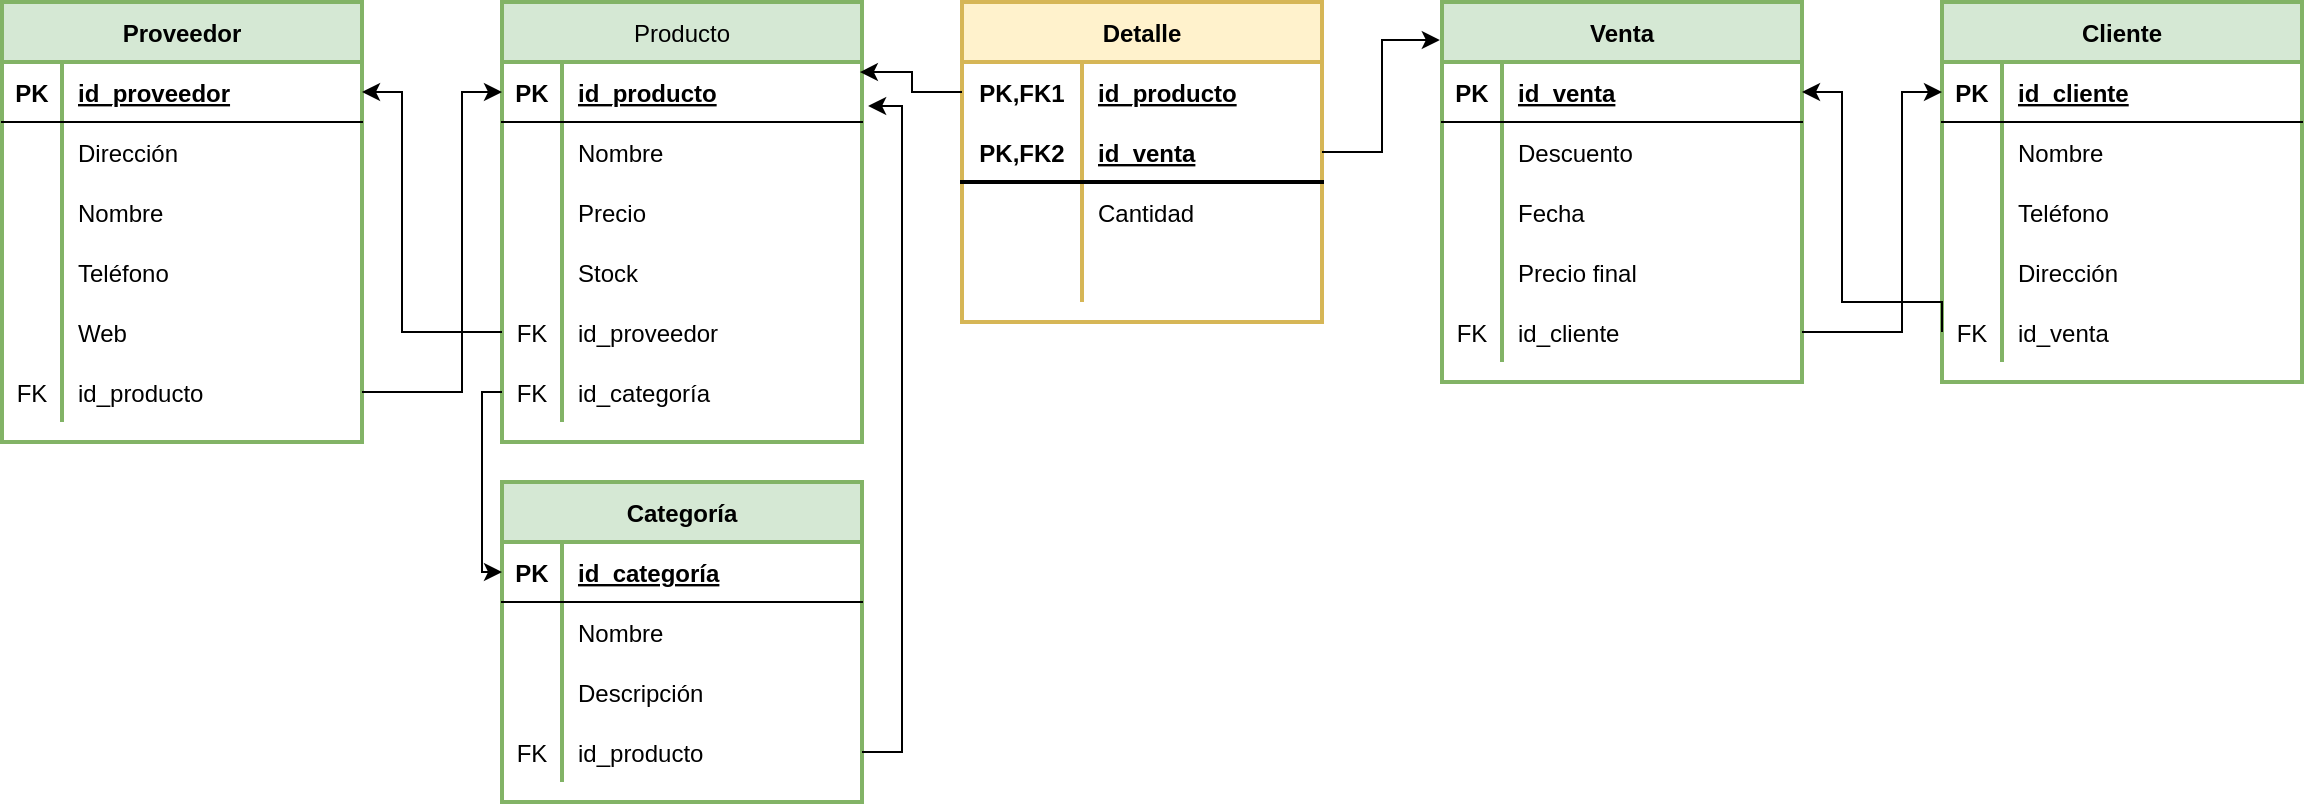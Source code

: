 <mxfile version="20.5.1" type="github">
  <diagram id="x2DBPq9CeBlPGBnWjyRL" name="Página-1">
    <mxGraphModel dx="1422" dy="771" grid="1" gridSize="10" guides="1" tooltips="1" connect="1" arrows="1" fold="1" page="1" pageScale="1" pageWidth="827" pageHeight="1169" math="0" shadow="0">
      <root>
        <mxCell id="0" />
        <mxCell id="1" parent="0" />
        <mxCell id="7PEXmeeUuqNfNx9gaU-J-1" value="Proveedor" style="shape=table;startSize=30;container=1;collapsible=1;childLayout=tableLayout;fixedRows=1;rowLines=0;fontStyle=1;align=center;resizeLast=1;fillColor=#d5e8d4;strokeColor=#82b366;strokeWidth=2;" parent="1" vertex="1">
          <mxGeometry x="30" y="250" width="180" height="220" as="geometry" />
        </mxCell>
        <mxCell id="7PEXmeeUuqNfNx9gaU-J-2" value="" style="shape=tableRow;horizontal=0;startSize=0;swimlaneHead=0;swimlaneBody=0;fillColor=none;collapsible=0;dropTarget=0;points=[[0,0.5],[1,0.5]];portConstraint=eastwest;top=0;left=0;right=0;bottom=1;" parent="7PEXmeeUuqNfNx9gaU-J-1" vertex="1">
          <mxGeometry y="30" width="180" height="30" as="geometry" />
        </mxCell>
        <mxCell id="7PEXmeeUuqNfNx9gaU-J-3" value="PK" style="shape=partialRectangle;connectable=0;fillColor=none;top=0;left=0;bottom=0;right=0;fontStyle=1;overflow=hidden;" parent="7PEXmeeUuqNfNx9gaU-J-2" vertex="1">
          <mxGeometry width="30" height="30" as="geometry">
            <mxRectangle width="30" height="30" as="alternateBounds" />
          </mxGeometry>
        </mxCell>
        <mxCell id="7PEXmeeUuqNfNx9gaU-J-4" value="id_proveedor" style="shape=partialRectangle;connectable=0;fillColor=none;top=0;left=0;bottom=0;right=0;align=left;spacingLeft=6;fontStyle=5;overflow=hidden;" parent="7PEXmeeUuqNfNx9gaU-J-2" vertex="1">
          <mxGeometry x="30" width="150" height="30" as="geometry">
            <mxRectangle width="150" height="30" as="alternateBounds" />
          </mxGeometry>
        </mxCell>
        <mxCell id="7PEXmeeUuqNfNx9gaU-J-5" value="" style="shape=tableRow;horizontal=0;startSize=0;swimlaneHead=0;swimlaneBody=0;fillColor=none;collapsible=0;dropTarget=0;points=[[0,0.5],[1,0.5]];portConstraint=eastwest;top=0;left=0;right=0;bottom=0;" parent="7PEXmeeUuqNfNx9gaU-J-1" vertex="1">
          <mxGeometry y="60" width="180" height="30" as="geometry" />
        </mxCell>
        <mxCell id="7PEXmeeUuqNfNx9gaU-J-6" value="" style="shape=partialRectangle;connectable=0;fillColor=none;top=0;left=0;bottom=0;right=0;editable=1;overflow=hidden;" parent="7PEXmeeUuqNfNx9gaU-J-5" vertex="1">
          <mxGeometry width="30" height="30" as="geometry">
            <mxRectangle width="30" height="30" as="alternateBounds" />
          </mxGeometry>
        </mxCell>
        <mxCell id="7PEXmeeUuqNfNx9gaU-J-7" value="Dirección" style="shape=partialRectangle;connectable=0;fillColor=none;top=0;left=0;bottom=0;right=0;align=left;spacingLeft=6;overflow=hidden;" parent="7PEXmeeUuqNfNx9gaU-J-5" vertex="1">
          <mxGeometry x="30" width="150" height="30" as="geometry">
            <mxRectangle width="150" height="30" as="alternateBounds" />
          </mxGeometry>
        </mxCell>
        <mxCell id="7PEXmeeUuqNfNx9gaU-J-8" value="" style="shape=tableRow;horizontal=0;startSize=0;swimlaneHead=0;swimlaneBody=0;fillColor=none;collapsible=0;dropTarget=0;points=[[0,0.5],[1,0.5]];portConstraint=eastwest;top=0;left=0;right=0;bottom=0;" parent="7PEXmeeUuqNfNx9gaU-J-1" vertex="1">
          <mxGeometry y="90" width="180" height="30" as="geometry" />
        </mxCell>
        <mxCell id="7PEXmeeUuqNfNx9gaU-J-9" value="" style="shape=partialRectangle;connectable=0;fillColor=none;top=0;left=0;bottom=0;right=0;editable=1;overflow=hidden;" parent="7PEXmeeUuqNfNx9gaU-J-8" vertex="1">
          <mxGeometry width="30" height="30" as="geometry">
            <mxRectangle width="30" height="30" as="alternateBounds" />
          </mxGeometry>
        </mxCell>
        <mxCell id="7PEXmeeUuqNfNx9gaU-J-10" value="Nombre" style="shape=partialRectangle;connectable=0;fillColor=none;top=0;left=0;bottom=0;right=0;align=left;spacingLeft=6;overflow=hidden;" parent="7PEXmeeUuqNfNx9gaU-J-8" vertex="1">
          <mxGeometry x="30" width="150" height="30" as="geometry">
            <mxRectangle width="150" height="30" as="alternateBounds" />
          </mxGeometry>
        </mxCell>
        <mxCell id="7PEXmeeUuqNfNx9gaU-J-11" value="" style="shape=tableRow;horizontal=0;startSize=0;swimlaneHead=0;swimlaneBody=0;fillColor=none;collapsible=0;dropTarget=0;points=[[0,0.5],[1,0.5]];portConstraint=eastwest;top=0;left=0;right=0;bottom=0;" parent="7PEXmeeUuqNfNx9gaU-J-1" vertex="1">
          <mxGeometry y="120" width="180" height="30" as="geometry" />
        </mxCell>
        <mxCell id="7PEXmeeUuqNfNx9gaU-J-12" value="" style="shape=partialRectangle;connectable=0;fillColor=none;top=0;left=0;bottom=0;right=0;editable=1;overflow=hidden;" parent="7PEXmeeUuqNfNx9gaU-J-11" vertex="1">
          <mxGeometry width="30" height="30" as="geometry">
            <mxRectangle width="30" height="30" as="alternateBounds" />
          </mxGeometry>
        </mxCell>
        <mxCell id="7PEXmeeUuqNfNx9gaU-J-13" value="Teléfono" style="shape=partialRectangle;connectable=0;fillColor=none;top=0;left=0;bottom=0;right=0;align=left;spacingLeft=6;overflow=hidden;" parent="7PEXmeeUuqNfNx9gaU-J-11" vertex="1">
          <mxGeometry x="30" width="150" height="30" as="geometry">
            <mxRectangle width="150" height="30" as="alternateBounds" />
          </mxGeometry>
        </mxCell>
        <mxCell id="7PEXmeeUuqNfNx9gaU-J-40" value="" style="shape=tableRow;horizontal=0;startSize=0;swimlaneHead=0;swimlaneBody=0;fillColor=none;collapsible=0;dropTarget=0;points=[[0,0.5],[1,0.5]];portConstraint=eastwest;top=0;left=0;right=0;bottom=0;strokeWidth=2;" parent="7PEXmeeUuqNfNx9gaU-J-1" vertex="1">
          <mxGeometry y="150" width="180" height="30" as="geometry" />
        </mxCell>
        <mxCell id="7PEXmeeUuqNfNx9gaU-J-41" value="" style="shape=partialRectangle;connectable=0;fillColor=none;top=0;left=0;bottom=0;right=0;editable=1;overflow=hidden;strokeWidth=2;" parent="7PEXmeeUuqNfNx9gaU-J-40" vertex="1">
          <mxGeometry width="30" height="30" as="geometry">
            <mxRectangle width="30" height="30" as="alternateBounds" />
          </mxGeometry>
        </mxCell>
        <mxCell id="7PEXmeeUuqNfNx9gaU-J-42" value="Web" style="shape=partialRectangle;connectable=0;fillColor=none;top=0;left=0;bottom=0;right=0;align=left;spacingLeft=6;overflow=hidden;strokeWidth=2;" parent="7PEXmeeUuqNfNx9gaU-J-40" vertex="1">
          <mxGeometry x="30" width="150" height="30" as="geometry">
            <mxRectangle width="150" height="30" as="alternateBounds" />
          </mxGeometry>
        </mxCell>
        <mxCell id="7PEXmeeUuqNfNx9gaU-J-43" value="" style="shape=tableRow;horizontal=0;startSize=0;swimlaneHead=0;swimlaneBody=0;fillColor=none;collapsible=0;dropTarget=0;points=[[0,0.5],[1,0.5]];portConstraint=eastwest;top=0;left=0;right=0;bottom=0;strokeWidth=2;" parent="7PEXmeeUuqNfNx9gaU-J-1" vertex="1">
          <mxGeometry y="180" width="180" height="30" as="geometry" />
        </mxCell>
        <mxCell id="7PEXmeeUuqNfNx9gaU-J-44" value="FK" style="shape=partialRectangle;connectable=0;fillColor=none;top=0;left=0;bottom=0;right=0;fontStyle=0;overflow=hidden;strokeWidth=2;" parent="7PEXmeeUuqNfNx9gaU-J-43" vertex="1">
          <mxGeometry width="30" height="30" as="geometry">
            <mxRectangle width="30" height="30" as="alternateBounds" />
          </mxGeometry>
        </mxCell>
        <mxCell id="7PEXmeeUuqNfNx9gaU-J-45" value="id_producto" style="shape=partialRectangle;connectable=0;fillColor=none;top=0;left=0;bottom=0;right=0;align=left;spacingLeft=6;fontStyle=0;overflow=hidden;strokeWidth=2;" parent="7PEXmeeUuqNfNx9gaU-J-43" vertex="1">
          <mxGeometry x="30" width="150" height="30" as="geometry">
            <mxRectangle width="150" height="30" as="alternateBounds" />
          </mxGeometry>
        </mxCell>
        <mxCell id="7PEXmeeUuqNfNx9gaU-J-27" value="Producto" style="shape=table;startSize=30;container=1;collapsible=1;childLayout=tableLayout;fixedRows=1;rowLines=0;fontStyle=0;align=center;resizeLast=1;fillColor=#d5e8d4;strokeColor=#82b366;strokeWidth=2;" parent="1" vertex="1">
          <mxGeometry x="280" y="250" width="180" height="220" as="geometry" />
        </mxCell>
        <mxCell id="7PEXmeeUuqNfNx9gaU-J-28" value="" style="shape=tableRow;horizontal=0;startSize=0;swimlaneHead=0;swimlaneBody=0;fillColor=none;collapsible=0;dropTarget=0;points=[[0,0.5],[1,0.5]];portConstraint=eastwest;top=0;left=0;right=0;bottom=1;" parent="7PEXmeeUuqNfNx9gaU-J-27" vertex="1">
          <mxGeometry y="30" width="180" height="30" as="geometry" />
        </mxCell>
        <mxCell id="7PEXmeeUuqNfNx9gaU-J-29" value="PK" style="shape=partialRectangle;connectable=0;fillColor=none;top=0;left=0;bottom=0;right=0;fontStyle=1;overflow=hidden;" parent="7PEXmeeUuqNfNx9gaU-J-28" vertex="1">
          <mxGeometry width="30" height="30" as="geometry">
            <mxRectangle width="30" height="30" as="alternateBounds" />
          </mxGeometry>
        </mxCell>
        <mxCell id="7PEXmeeUuqNfNx9gaU-J-30" value="id_producto" style="shape=partialRectangle;connectable=0;fillColor=none;top=0;left=0;bottom=0;right=0;align=left;spacingLeft=6;fontStyle=5;overflow=hidden;" parent="7PEXmeeUuqNfNx9gaU-J-28" vertex="1">
          <mxGeometry x="30" width="150" height="30" as="geometry">
            <mxRectangle width="150" height="30" as="alternateBounds" />
          </mxGeometry>
        </mxCell>
        <mxCell id="7PEXmeeUuqNfNx9gaU-J-31" value="" style="shape=tableRow;horizontal=0;startSize=0;swimlaneHead=0;swimlaneBody=0;fillColor=none;collapsible=0;dropTarget=0;points=[[0,0.5],[1,0.5]];portConstraint=eastwest;top=0;left=0;right=0;bottom=0;" parent="7PEXmeeUuqNfNx9gaU-J-27" vertex="1">
          <mxGeometry y="60" width="180" height="30" as="geometry" />
        </mxCell>
        <mxCell id="7PEXmeeUuqNfNx9gaU-J-32" value="" style="shape=partialRectangle;connectable=0;fillColor=none;top=0;left=0;bottom=0;right=0;editable=1;overflow=hidden;" parent="7PEXmeeUuqNfNx9gaU-J-31" vertex="1">
          <mxGeometry width="30" height="30" as="geometry">
            <mxRectangle width="30" height="30" as="alternateBounds" />
          </mxGeometry>
        </mxCell>
        <mxCell id="7PEXmeeUuqNfNx9gaU-J-33" value="Nombre                                    " style="shape=partialRectangle;connectable=0;fillColor=none;top=0;left=0;bottom=0;right=0;align=left;spacingLeft=6;overflow=hidden;" parent="7PEXmeeUuqNfNx9gaU-J-31" vertex="1">
          <mxGeometry x="30" width="150" height="30" as="geometry">
            <mxRectangle width="150" height="30" as="alternateBounds" />
          </mxGeometry>
        </mxCell>
        <mxCell id="7PEXmeeUuqNfNx9gaU-J-34" value="" style="shape=tableRow;horizontal=0;startSize=0;swimlaneHead=0;swimlaneBody=0;fillColor=none;collapsible=0;dropTarget=0;points=[[0,0.5],[1,0.5]];portConstraint=eastwest;top=0;left=0;right=0;bottom=0;" parent="7PEXmeeUuqNfNx9gaU-J-27" vertex="1">
          <mxGeometry y="90" width="180" height="30" as="geometry" />
        </mxCell>
        <mxCell id="7PEXmeeUuqNfNx9gaU-J-35" value="" style="shape=partialRectangle;connectable=0;fillColor=none;top=0;left=0;bottom=0;right=0;editable=1;overflow=hidden;" parent="7PEXmeeUuqNfNx9gaU-J-34" vertex="1">
          <mxGeometry width="30" height="30" as="geometry">
            <mxRectangle width="30" height="30" as="alternateBounds" />
          </mxGeometry>
        </mxCell>
        <mxCell id="7PEXmeeUuqNfNx9gaU-J-36" value="Precio" style="shape=partialRectangle;connectable=0;fillColor=none;top=0;left=0;bottom=0;right=0;align=left;spacingLeft=6;overflow=hidden;" parent="7PEXmeeUuqNfNx9gaU-J-34" vertex="1">
          <mxGeometry x="30" width="150" height="30" as="geometry">
            <mxRectangle width="150" height="30" as="alternateBounds" />
          </mxGeometry>
        </mxCell>
        <mxCell id="7PEXmeeUuqNfNx9gaU-J-37" value="" style="shape=tableRow;horizontal=0;startSize=0;swimlaneHead=0;swimlaneBody=0;fillColor=none;collapsible=0;dropTarget=0;points=[[0,0.5],[1,0.5]];portConstraint=eastwest;top=0;left=0;right=0;bottom=0;" parent="7PEXmeeUuqNfNx9gaU-J-27" vertex="1">
          <mxGeometry y="120" width="180" height="30" as="geometry" />
        </mxCell>
        <mxCell id="7PEXmeeUuqNfNx9gaU-J-38" value="" style="shape=partialRectangle;connectable=0;fillColor=none;top=0;left=0;bottom=0;right=0;editable=1;overflow=hidden;" parent="7PEXmeeUuqNfNx9gaU-J-37" vertex="1">
          <mxGeometry width="30" height="30" as="geometry">
            <mxRectangle width="30" height="30" as="alternateBounds" />
          </mxGeometry>
        </mxCell>
        <mxCell id="7PEXmeeUuqNfNx9gaU-J-39" value="Stock" style="shape=partialRectangle;connectable=0;fillColor=none;top=0;left=0;bottom=0;right=0;align=left;spacingLeft=6;overflow=hidden;" parent="7PEXmeeUuqNfNx9gaU-J-37" vertex="1">
          <mxGeometry x="30" width="150" height="30" as="geometry">
            <mxRectangle width="150" height="30" as="alternateBounds" />
          </mxGeometry>
        </mxCell>
        <mxCell id="7PEXmeeUuqNfNx9gaU-J-46" value="" style="shape=tableRow;horizontal=0;startSize=0;swimlaneHead=0;swimlaneBody=0;fillColor=none;collapsible=0;dropTarget=0;points=[[0,0.5],[1,0.5]];portConstraint=eastwest;top=0;left=0;right=0;bottom=0;strokeWidth=2;" parent="7PEXmeeUuqNfNx9gaU-J-27" vertex="1">
          <mxGeometry y="150" width="180" height="30" as="geometry" />
        </mxCell>
        <mxCell id="7PEXmeeUuqNfNx9gaU-J-47" value="FK" style="shape=partialRectangle;connectable=0;fillColor=none;top=0;left=0;bottom=0;right=0;fontStyle=0;overflow=hidden;strokeWidth=2;" parent="7PEXmeeUuqNfNx9gaU-J-46" vertex="1">
          <mxGeometry width="30" height="30" as="geometry">
            <mxRectangle width="30" height="30" as="alternateBounds" />
          </mxGeometry>
        </mxCell>
        <mxCell id="7PEXmeeUuqNfNx9gaU-J-48" value="id_proveedor" style="shape=partialRectangle;connectable=0;fillColor=none;top=0;left=0;bottom=0;right=0;align=left;spacingLeft=6;fontStyle=0;overflow=hidden;strokeWidth=2;" parent="7PEXmeeUuqNfNx9gaU-J-46" vertex="1">
          <mxGeometry x="30" width="150" height="30" as="geometry">
            <mxRectangle width="150" height="30" as="alternateBounds" />
          </mxGeometry>
        </mxCell>
        <mxCell id="ATwkXYZ1KFTiXLIUug2B-28" value="" style="shape=tableRow;horizontal=0;startSize=0;swimlaneHead=0;swimlaneBody=0;fillColor=none;collapsible=0;dropTarget=0;points=[[0,0.5],[1,0.5]];portConstraint=eastwest;top=0;left=0;right=0;bottom=0;" vertex="1" parent="7PEXmeeUuqNfNx9gaU-J-27">
          <mxGeometry y="180" width="180" height="30" as="geometry" />
        </mxCell>
        <mxCell id="ATwkXYZ1KFTiXLIUug2B-29" value="FK" style="shape=partialRectangle;connectable=0;fillColor=none;top=0;left=0;bottom=0;right=0;fontStyle=0;overflow=hidden;" vertex="1" parent="ATwkXYZ1KFTiXLIUug2B-28">
          <mxGeometry width="30" height="30" as="geometry">
            <mxRectangle width="30" height="30" as="alternateBounds" />
          </mxGeometry>
        </mxCell>
        <mxCell id="ATwkXYZ1KFTiXLIUug2B-30" value="id_categoría" style="shape=partialRectangle;connectable=0;fillColor=none;top=0;left=0;bottom=0;right=0;align=left;spacingLeft=6;fontStyle=0;overflow=hidden;" vertex="1" parent="ATwkXYZ1KFTiXLIUug2B-28">
          <mxGeometry x="30" width="150" height="30" as="geometry">
            <mxRectangle width="150" height="30" as="alternateBounds" />
          </mxGeometry>
        </mxCell>
        <mxCell id="7PEXmeeUuqNfNx9gaU-J-49" style="edgeStyle=orthogonalEdgeStyle;rounded=0;orthogonalLoop=1;jettySize=auto;html=1;exitX=0;exitY=0.5;exitDx=0;exitDy=0;" parent="1" source="7PEXmeeUuqNfNx9gaU-J-46" target="7PEXmeeUuqNfNx9gaU-J-2" edge="1">
          <mxGeometry relative="1" as="geometry">
            <Array as="points">
              <mxPoint x="230" y="415" />
              <mxPoint x="230" y="295" />
            </Array>
          </mxGeometry>
        </mxCell>
        <mxCell id="7PEXmeeUuqNfNx9gaU-J-50" style="edgeStyle=orthogonalEdgeStyle;rounded=0;orthogonalLoop=1;jettySize=auto;html=1;exitX=1;exitY=0.5;exitDx=0;exitDy=0;entryX=0;entryY=0.5;entryDx=0;entryDy=0;" parent="1" source="7PEXmeeUuqNfNx9gaU-J-43" target="7PEXmeeUuqNfNx9gaU-J-28" edge="1">
          <mxGeometry relative="1" as="geometry">
            <Array as="points">
              <mxPoint x="260" y="445" />
              <mxPoint x="260" y="295" />
            </Array>
          </mxGeometry>
        </mxCell>
        <mxCell id="7PEXmeeUuqNfNx9gaU-J-51" value="Detalle" style="shape=table;startSize=30;container=1;collapsible=1;childLayout=tableLayout;fixedRows=1;rowLines=0;fontStyle=1;align=center;resizeLast=1;strokeWidth=2;fillColor=#fff2cc;strokeColor=#d6b656;" parent="1" vertex="1">
          <mxGeometry x="510" y="250" width="180" height="160" as="geometry" />
        </mxCell>
        <mxCell id="7PEXmeeUuqNfNx9gaU-J-52" value="" style="shape=tableRow;horizontal=0;startSize=0;swimlaneHead=0;swimlaneBody=0;fillColor=none;collapsible=0;dropTarget=0;points=[[0,0.5],[1,0.5]];portConstraint=eastwest;top=0;left=0;right=0;bottom=0;strokeWidth=2;" parent="7PEXmeeUuqNfNx9gaU-J-51" vertex="1">
          <mxGeometry y="30" width="180" height="30" as="geometry" />
        </mxCell>
        <mxCell id="7PEXmeeUuqNfNx9gaU-J-53" value="PK,FK1" style="shape=partialRectangle;connectable=0;fillColor=none;top=0;left=0;bottom=0;right=0;fontStyle=1;overflow=hidden;strokeWidth=2;" parent="7PEXmeeUuqNfNx9gaU-J-52" vertex="1">
          <mxGeometry width="60" height="30" as="geometry">
            <mxRectangle width="60" height="30" as="alternateBounds" />
          </mxGeometry>
        </mxCell>
        <mxCell id="7PEXmeeUuqNfNx9gaU-J-54" value="id_producto" style="shape=partialRectangle;connectable=0;fillColor=none;top=0;left=0;bottom=0;right=0;align=left;spacingLeft=6;fontStyle=5;overflow=hidden;strokeWidth=2;" parent="7PEXmeeUuqNfNx9gaU-J-52" vertex="1">
          <mxGeometry x="60" width="120" height="30" as="geometry">
            <mxRectangle width="120" height="30" as="alternateBounds" />
          </mxGeometry>
        </mxCell>
        <mxCell id="7PEXmeeUuqNfNx9gaU-J-55" value="" style="shape=tableRow;horizontal=0;startSize=0;swimlaneHead=0;swimlaneBody=0;fillColor=none;collapsible=0;dropTarget=0;points=[[0,0.5],[1,0.5]];portConstraint=eastwest;top=0;left=0;right=0;bottom=1;strokeWidth=2;" parent="7PEXmeeUuqNfNx9gaU-J-51" vertex="1">
          <mxGeometry y="60" width="180" height="30" as="geometry" />
        </mxCell>
        <mxCell id="7PEXmeeUuqNfNx9gaU-J-56" value="PK,FK2" style="shape=partialRectangle;connectable=0;fillColor=none;top=0;left=0;bottom=0;right=0;fontStyle=1;overflow=hidden;strokeWidth=2;" parent="7PEXmeeUuqNfNx9gaU-J-55" vertex="1">
          <mxGeometry width="60" height="30" as="geometry">
            <mxRectangle width="60" height="30" as="alternateBounds" />
          </mxGeometry>
        </mxCell>
        <mxCell id="7PEXmeeUuqNfNx9gaU-J-57" value="id_venta" style="shape=partialRectangle;connectable=0;fillColor=none;top=0;left=0;bottom=0;right=0;align=left;spacingLeft=6;fontStyle=5;overflow=hidden;strokeWidth=2;" parent="7PEXmeeUuqNfNx9gaU-J-55" vertex="1">
          <mxGeometry x="60" width="120" height="30" as="geometry">
            <mxRectangle width="120" height="30" as="alternateBounds" />
          </mxGeometry>
        </mxCell>
        <mxCell id="7PEXmeeUuqNfNx9gaU-J-58" value="" style="shape=tableRow;horizontal=0;startSize=0;swimlaneHead=0;swimlaneBody=0;fillColor=none;collapsible=0;dropTarget=0;points=[[0,0.5],[1,0.5]];portConstraint=eastwest;top=0;left=0;right=0;bottom=0;strokeWidth=2;" parent="7PEXmeeUuqNfNx9gaU-J-51" vertex="1">
          <mxGeometry y="90" width="180" height="30" as="geometry" />
        </mxCell>
        <mxCell id="7PEXmeeUuqNfNx9gaU-J-59" value="" style="shape=partialRectangle;connectable=0;fillColor=none;top=0;left=0;bottom=0;right=0;editable=1;overflow=hidden;strokeWidth=2;" parent="7PEXmeeUuqNfNx9gaU-J-58" vertex="1">
          <mxGeometry width="60" height="30" as="geometry">
            <mxRectangle width="60" height="30" as="alternateBounds" />
          </mxGeometry>
        </mxCell>
        <mxCell id="7PEXmeeUuqNfNx9gaU-J-60" value="Cantidad" style="shape=partialRectangle;connectable=0;fillColor=none;top=0;left=0;bottom=0;right=0;align=left;spacingLeft=6;overflow=hidden;strokeWidth=2;" parent="7PEXmeeUuqNfNx9gaU-J-58" vertex="1">
          <mxGeometry x="60" width="120" height="30" as="geometry">
            <mxRectangle width="120" height="30" as="alternateBounds" />
          </mxGeometry>
        </mxCell>
        <mxCell id="7PEXmeeUuqNfNx9gaU-J-61" value="" style="shape=tableRow;horizontal=0;startSize=0;swimlaneHead=0;swimlaneBody=0;fillColor=none;collapsible=0;dropTarget=0;points=[[0,0.5],[1,0.5]];portConstraint=eastwest;top=0;left=0;right=0;bottom=0;strokeWidth=2;" parent="7PEXmeeUuqNfNx9gaU-J-51" vertex="1">
          <mxGeometry y="120" width="180" height="30" as="geometry" />
        </mxCell>
        <mxCell id="7PEXmeeUuqNfNx9gaU-J-62" value="" style="shape=partialRectangle;connectable=0;fillColor=none;top=0;left=0;bottom=0;right=0;editable=1;overflow=hidden;strokeWidth=2;" parent="7PEXmeeUuqNfNx9gaU-J-61" vertex="1">
          <mxGeometry width="60" height="30" as="geometry">
            <mxRectangle width="60" height="30" as="alternateBounds" />
          </mxGeometry>
        </mxCell>
        <mxCell id="7PEXmeeUuqNfNx9gaU-J-63" value="" style="shape=partialRectangle;connectable=0;fillColor=none;top=0;left=0;bottom=0;right=0;align=left;spacingLeft=6;overflow=hidden;strokeWidth=2;" parent="7PEXmeeUuqNfNx9gaU-J-61" vertex="1">
          <mxGeometry x="60" width="120" height="30" as="geometry">
            <mxRectangle width="120" height="30" as="alternateBounds" />
          </mxGeometry>
        </mxCell>
        <mxCell id="7PEXmeeUuqNfNx9gaU-J-64" value="Venta" style="shape=table;startSize=30;container=1;collapsible=1;childLayout=tableLayout;fixedRows=1;rowLines=0;fontStyle=1;align=center;resizeLast=1;fillColor=#d5e8d4;strokeColor=#82b366;strokeWidth=2;" parent="1" vertex="1">
          <mxGeometry x="750" y="250" width="180" height="190" as="geometry" />
        </mxCell>
        <mxCell id="7PEXmeeUuqNfNx9gaU-J-65" value="" style="shape=tableRow;horizontal=0;startSize=0;swimlaneHead=0;swimlaneBody=0;fillColor=none;collapsible=0;dropTarget=0;points=[[0,0.5],[1,0.5]];portConstraint=eastwest;top=0;left=0;right=0;bottom=1;" parent="7PEXmeeUuqNfNx9gaU-J-64" vertex="1">
          <mxGeometry y="30" width="180" height="30" as="geometry" />
        </mxCell>
        <mxCell id="7PEXmeeUuqNfNx9gaU-J-66" value="PK" style="shape=partialRectangle;connectable=0;fillColor=none;top=0;left=0;bottom=0;right=0;fontStyle=1;overflow=hidden;" parent="7PEXmeeUuqNfNx9gaU-J-65" vertex="1">
          <mxGeometry width="30" height="30" as="geometry">
            <mxRectangle width="30" height="30" as="alternateBounds" />
          </mxGeometry>
        </mxCell>
        <mxCell id="7PEXmeeUuqNfNx9gaU-J-67" value="id_venta" style="shape=partialRectangle;connectable=0;fillColor=none;top=0;left=0;bottom=0;right=0;align=left;spacingLeft=6;fontStyle=5;overflow=hidden;" parent="7PEXmeeUuqNfNx9gaU-J-65" vertex="1">
          <mxGeometry x="30" width="150" height="30" as="geometry">
            <mxRectangle width="150" height="30" as="alternateBounds" />
          </mxGeometry>
        </mxCell>
        <mxCell id="7PEXmeeUuqNfNx9gaU-J-68" value="" style="shape=tableRow;horizontal=0;startSize=0;swimlaneHead=0;swimlaneBody=0;fillColor=none;collapsible=0;dropTarget=0;points=[[0,0.5],[1,0.5]];portConstraint=eastwest;top=0;left=0;right=0;bottom=0;" parent="7PEXmeeUuqNfNx9gaU-J-64" vertex="1">
          <mxGeometry y="60" width="180" height="30" as="geometry" />
        </mxCell>
        <mxCell id="7PEXmeeUuqNfNx9gaU-J-69" value="" style="shape=partialRectangle;connectable=0;fillColor=none;top=0;left=0;bottom=0;right=0;editable=1;overflow=hidden;" parent="7PEXmeeUuqNfNx9gaU-J-68" vertex="1">
          <mxGeometry width="30" height="30" as="geometry">
            <mxRectangle width="30" height="30" as="alternateBounds" />
          </mxGeometry>
        </mxCell>
        <mxCell id="7PEXmeeUuqNfNx9gaU-J-70" value="Descuento" style="shape=partialRectangle;connectable=0;fillColor=none;top=0;left=0;bottom=0;right=0;align=left;spacingLeft=6;overflow=hidden;" parent="7PEXmeeUuqNfNx9gaU-J-68" vertex="1">
          <mxGeometry x="30" width="150" height="30" as="geometry">
            <mxRectangle width="150" height="30" as="alternateBounds" />
          </mxGeometry>
        </mxCell>
        <mxCell id="7PEXmeeUuqNfNx9gaU-J-71" value="" style="shape=tableRow;horizontal=0;startSize=0;swimlaneHead=0;swimlaneBody=0;fillColor=none;collapsible=0;dropTarget=0;points=[[0,0.5],[1,0.5]];portConstraint=eastwest;top=0;left=0;right=0;bottom=0;" parent="7PEXmeeUuqNfNx9gaU-J-64" vertex="1">
          <mxGeometry y="90" width="180" height="30" as="geometry" />
        </mxCell>
        <mxCell id="7PEXmeeUuqNfNx9gaU-J-72" value="" style="shape=partialRectangle;connectable=0;fillColor=none;top=0;left=0;bottom=0;right=0;editable=1;overflow=hidden;" parent="7PEXmeeUuqNfNx9gaU-J-71" vertex="1">
          <mxGeometry width="30" height="30" as="geometry">
            <mxRectangle width="30" height="30" as="alternateBounds" />
          </mxGeometry>
        </mxCell>
        <mxCell id="7PEXmeeUuqNfNx9gaU-J-73" value="Fecha" style="shape=partialRectangle;connectable=0;fillColor=none;top=0;left=0;bottom=0;right=0;align=left;spacingLeft=6;overflow=hidden;" parent="7PEXmeeUuqNfNx9gaU-J-71" vertex="1">
          <mxGeometry x="30" width="150" height="30" as="geometry">
            <mxRectangle width="150" height="30" as="alternateBounds" />
          </mxGeometry>
        </mxCell>
        <mxCell id="7PEXmeeUuqNfNx9gaU-J-74" value="" style="shape=tableRow;horizontal=0;startSize=0;swimlaneHead=0;swimlaneBody=0;fillColor=none;collapsible=0;dropTarget=0;points=[[0,0.5],[1,0.5]];portConstraint=eastwest;top=0;left=0;right=0;bottom=0;" parent="7PEXmeeUuqNfNx9gaU-J-64" vertex="1">
          <mxGeometry y="120" width="180" height="30" as="geometry" />
        </mxCell>
        <mxCell id="7PEXmeeUuqNfNx9gaU-J-75" value="" style="shape=partialRectangle;connectable=0;fillColor=none;top=0;left=0;bottom=0;right=0;editable=1;overflow=hidden;" parent="7PEXmeeUuqNfNx9gaU-J-74" vertex="1">
          <mxGeometry width="30" height="30" as="geometry">
            <mxRectangle width="30" height="30" as="alternateBounds" />
          </mxGeometry>
        </mxCell>
        <mxCell id="7PEXmeeUuqNfNx9gaU-J-76" value="Precio final" style="shape=partialRectangle;connectable=0;fillColor=none;top=0;left=0;bottom=0;right=0;align=left;spacingLeft=6;overflow=hidden;" parent="7PEXmeeUuqNfNx9gaU-J-74" vertex="1">
          <mxGeometry x="30" width="150" height="30" as="geometry">
            <mxRectangle width="150" height="30" as="alternateBounds" />
          </mxGeometry>
        </mxCell>
        <mxCell id="ATwkXYZ1KFTiXLIUug2B-4" value="" style="shape=tableRow;horizontal=0;startSize=0;swimlaneHead=0;swimlaneBody=0;fillColor=none;collapsible=0;dropTarget=0;points=[[0,0.5],[1,0.5]];portConstraint=eastwest;top=0;left=0;right=0;bottom=0;" vertex="1" parent="7PEXmeeUuqNfNx9gaU-J-64">
          <mxGeometry y="150" width="180" height="30" as="geometry" />
        </mxCell>
        <mxCell id="ATwkXYZ1KFTiXLIUug2B-5" value="FK" style="shape=partialRectangle;connectable=0;fillColor=none;top=0;left=0;bottom=0;right=0;fontStyle=0;overflow=hidden;" vertex="1" parent="ATwkXYZ1KFTiXLIUug2B-4">
          <mxGeometry width="30" height="30" as="geometry">
            <mxRectangle width="30" height="30" as="alternateBounds" />
          </mxGeometry>
        </mxCell>
        <mxCell id="ATwkXYZ1KFTiXLIUug2B-6" value="id_cliente" style="shape=partialRectangle;connectable=0;fillColor=none;top=0;left=0;bottom=0;right=0;align=left;spacingLeft=6;fontStyle=0;overflow=hidden;" vertex="1" parent="ATwkXYZ1KFTiXLIUug2B-4">
          <mxGeometry x="30" width="150" height="30" as="geometry">
            <mxRectangle width="150" height="30" as="alternateBounds" />
          </mxGeometry>
        </mxCell>
        <mxCell id="7PEXmeeUuqNfNx9gaU-J-77" style="edgeStyle=orthogonalEdgeStyle;rounded=0;orthogonalLoop=1;jettySize=auto;html=1;exitX=1;exitY=0.5;exitDx=0;exitDy=0;entryX=-0.006;entryY=0.1;entryDx=0;entryDy=0;entryPerimeter=0;" parent="1" source="7PEXmeeUuqNfNx9gaU-J-55" target="7PEXmeeUuqNfNx9gaU-J-64" edge="1">
          <mxGeometry relative="1" as="geometry" />
        </mxCell>
        <mxCell id="7PEXmeeUuqNfNx9gaU-J-78" style="edgeStyle=orthogonalEdgeStyle;rounded=0;orthogonalLoop=1;jettySize=auto;html=1;exitX=0;exitY=0.5;exitDx=0;exitDy=0;entryX=0.994;entryY=0.167;entryDx=0;entryDy=0;entryPerimeter=0;" parent="1" source="7PEXmeeUuqNfNx9gaU-J-52" target="7PEXmeeUuqNfNx9gaU-J-28" edge="1">
          <mxGeometry relative="1" as="geometry">
            <mxPoint x="460" y="290" as="targetPoint" />
          </mxGeometry>
        </mxCell>
        <mxCell id="7PEXmeeUuqNfNx9gaU-J-79" value="Cliente" style="shape=table;startSize=30;container=1;collapsible=1;childLayout=tableLayout;fixedRows=1;rowLines=0;fontStyle=1;align=center;resizeLast=1;fillColor=#d5e8d4;strokeColor=#82b366;strokeWidth=2;" parent="1" vertex="1">
          <mxGeometry x="1000" y="250" width="180" height="190" as="geometry" />
        </mxCell>
        <mxCell id="7PEXmeeUuqNfNx9gaU-J-80" value="" style="shape=tableRow;horizontal=0;startSize=0;swimlaneHead=0;swimlaneBody=0;fillColor=none;collapsible=0;dropTarget=0;points=[[0,0.5],[1,0.5]];portConstraint=eastwest;top=0;left=0;right=0;bottom=1;" parent="7PEXmeeUuqNfNx9gaU-J-79" vertex="1">
          <mxGeometry y="30" width="180" height="30" as="geometry" />
        </mxCell>
        <mxCell id="7PEXmeeUuqNfNx9gaU-J-81" value="PK" style="shape=partialRectangle;connectable=0;fillColor=none;top=0;left=0;bottom=0;right=0;fontStyle=1;overflow=hidden;" parent="7PEXmeeUuqNfNx9gaU-J-80" vertex="1">
          <mxGeometry width="30" height="30" as="geometry">
            <mxRectangle width="30" height="30" as="alternateBounds" />
          </mxGeometry>
        </mxCell>
        <mxCell id="7PEXmeeUuqNfNx9gaU-J-82" value="id_cliente" style="shape=partialRectangle;connectable=0;fillColor=none;top=0;left=0;bottom=0;right=0;align=left;spacingLeft=6;fontStyle=5;overflow=hidden;" parent="7PEXmeeUuqNfNx9gaU-J-80" vertex="1">
          <mxGeometry x="30" width="150" height="30" as="geometry">
            <mxRectangle width="150" height="30" as="alternateBounds" />
          </mxGeometry>
        </mxCell>
        <mxCell id="7PEXmeeUuqNfNx9gaU-J-83" value="" style="shape=tableRow;horizontal=0;startSize=0;swimlaneHead=0;swimlaneBody=0;fillColor=none;collapsible=0;dropTarget=0;points=[[0,0.5],[1,0.5]];portConstraint=eastwest;top=0;left=0;right=0;bottom=0;" parent="7PEXmeeUuqNfNx9gaU-J-79" vertex="1">
          <mxGeometry y="60" width="180" height="30" as="geometry" />
        </mxCell>
        <mxCell id="7PEXmeeUuqNfNx9gaU-J-84" value="" style="shape=partialRectangle;connectable=0;fillColor=none;top=0;left=0;bottom=0;right=0;editable=1;overflow=hidden;" parent="7PEXmeeUuqNfNx9gaU-J-83" vertex="1">
          <mxGeometry width="30" height="30" as="geometry">
            <mxRectangle width="30" height="30" as="alternateBounds" />
          </mxGeometry>
        </mxCell>
        <mxCell id="7PEXmeeUuqNfNx9gaU-J-85" value="Nombre" style="shape=partialRectangle;connectable=0;fillColor=none;top=0;left=0;bottom=0;right=0;align=left;spacingLeft=6;overflow=hidden;" parent="7PEXmeeUuqNfNx9gaU-J-83" vertex="1">
          <mxGeometry x="30" width="150" height="30" as="geometry">
            <mxRectangle width="150" height="30" as="alternateBounds" />
          </mxGeometry>
        </mxCell>
        <mxCell id="7PEXmeeUuqNfNx9gaU-J-86" value="" style="shape=tableRow;horizontal=0;startSize=0;swimlaneHead=0;swimlaneBody=0;fillColor=none;collapsible=0;dropTarget=0;points=[[0,0.5],[1,0.5]];portConstraint=eastwest;top=0;left=0;right=0;bottom=0;" parent="7PEXmeeUuqNfNx9gaU-J-79" vertex="1">
          <mxGeometry y="90" width="180" height="30" as="geometry" />
        </mxCell>
        <mxCell id="7PEXmeeUuqNfNx9gaU-J-87" value="" style="shape=partialRectangle;connectable=0;fillColor=none;top=0;left=0;bottom=0;right=0;editable=1;overflow=hidden;" parent="7PEXmeeUuqNfNx9gaU-J-86" vertex="1">
          <mxGeometry width="30" height="30" as="geometry">
            <mxRectangle width="30" height="30" as="alternateBounds" />
          </mxGeometry>
        </mxCell>
        <mxCell id="7PEXmeeUuqNfNx9gaU-J-88" value="Teléfono" style="shape=partialRectangle;connectable=0;fillColor=none;top=0;left=0;bottom=0;right=0;align=left;spacingLeft=6;overflow=hidden;" parent="7PEXmeeUuqNfNx9gaU-J-86" vertex="1">
          <mxGeometry x="30" width="150" height="30" as="geometry">
            <mxRectangle width="150" height="30" as="alternateBounds" />
          </mxGeometry>
        </mxCell>
        <mxCell id="7PEXmeeUuqNfNx9gaU-J-89" value="" style="shape=tableRow;horizontal=0;startSize=0;swimlaneHead=0;swimlaneBody=0;fillColor=none;collapsible=0;dropTarget=0;points=[[0,0.5],[1,0.5]];portConstraint=eastwest;top=0;left=0;right=0;bottom=0;" parent="7PEXmeeUuqNfNx9gaU-J-79" vertex="1">
          <mxGeometry y="120" width="180" height="30" as="geometry" />
        </mxCell>
        <mxCell id="7PEXmeeUuqNfNx9gaU-J-90" value="" style="shape=partialRectangle;connectable=0;fillColor=none;top=0;left=0;bottom=0;right=0;editable=1;overflow=hidden;" parent="7PEXmeeUuqNfNx9gaU-J-89" vertex="1">
          <mxGeometry width="30" height="30" as="geometry">
            <mxRectangle width="30" height="30" as="alternateBounds" />
          </mxGeometry>
        </mxCell>
        <mxCell id="7PEXmeeUuqNfNx9gaU-J-91" value="Dirección" style="shape=partialRectangle;connectable=0;fillColor=none;top=0;left=0;bottom=0;right=0;align=left;spacingLeft=6;overflow=hidden;" parent="7PEXmeeUuqNfNx9gaU-J-89" vertex="1">
          <mxGeometry x="30" width="150" height="30" as="geometry">
            <mxRectangle width="150" height="30" as="alternateBounds" />
          </mxGeometry>
        </mxCell>
        <mxCell id="ATwkXYZ1KFTiXLIUug2B-7" value="" style="shape=tableRow;horizontal=0;startSize=0;swimlaneHead=0;swimlaneBody=0;fillColor=none;collapsible=0;dropTarget=0;points=[[0,0.5],[1,0.5]];portConstraint=eastwest;top=0;left=0;right=0;bottom=0;" vertex="1" parent="7PEXmeeUuqNfNx9gaU-J-79">
          <mxGeometry y="150" width="180" height="30" as="geometry" />
        </mxCell>
        <mxCell id="ATwkXYZ1KFTiXLIUug2B-8" value="FK" style="shape=partialRectangle;connectable=0;fillColor=none;top=0;left=0;bottom=0;right=0;fontStyle=0;overflow=hidden;" vertex="1" parent="ATwkXYZ1KFTiXLIUug2B-7">
          <mxGeometry width="30" height="30" as="geometry">
            <mxRectangle width="30" height="30" as="alternateBounds" />
          </mxGeometry>
        </mxCell>
        <mxCell id="ATwkXYZ1KFTiXLIUug2B-9" value="id_venta" style="shape=partialRectangle;connectable=0;fillColor=none;top=0;left=0;bottom=0;right=0;align=left;spacingLeft=6;fontStyle=0;overflow=hidden;" vertex="1" parent="ATwkXYZ1KFTiXLIUug2B-7">
          <mxGeometry x="30" width="150" height="30" as="geometry">
            <mxRectangle width="150" height="30" as="alternateBounds" />
          </mxGeometry>
        </mxCell>
        <mxCell id="ATwkXYZ1KFTiXLIUug2B-10" style="edgeStyle=orthogonalEdgeStyle;rounded=0;orthogonalLoop=1;jettySize=auto;html=1;exitX=0;exitY=0.5;exitDx=0;exitDy=0;entryX=1;entryY=0.5;entryDx=0;entryDy=0;" edge="1" parent="1" source="ATwkXYZ1KFTiXLIUug2B-7" target="7PEXmeeUuqNfNx9gaU-J-65">
          <mxGeometry relative="1" as="geometry">
            <Array as="points">
              <mxPoint x="1000" y="400" />
              <mxPoint x="950" y="400" />
              <mxPoint x="950" y="295" />
            </Array>
          </mxGeometry>
        </mxCell>
        <mxCell id="ATwkXYZ1KFTiXLIUug2B-11" style="edgeStyle=orthogonalEdgeStyle;rounded=0;orthogonalLoop=1;jettySize=auto;html=1;exitX=1;exitY=0.5;exitDx=0;exitDy=0;entryX=0;entryY=0.5;entryDx=0;entryDy=0;" edge="1" parent="1" source="ATwkXYZ1KFTiXLIUug2B-4" target="7PEXmeeUuqNfNx9gaU-J-80">
          <mxGeometry relative="1" as="geometry">
            <Array as="points">
              <mxPoint x="980" y="415" />
              <mxPoint x="980" y="295" />
            </Array>
          </mxGeometry>
        </mxCell>
        <mxCell id="ATwkXYZ1KFTiXLIUug2B-12" value="Categoría" style="shape=table;startSize=30;container=1;collapsible=1;childLayout=tableLayout;fixedRows=1;rowLines=0;fontStyle=1;align=center;resizeLast=1;fillColor=#d5e8d4;strokeColor=#82b366;strokeWidth=2;" vertex="1" parent="1">
          <mxGeometry x="280" y="490" width="180" height="160" as="geometry" />
        </mxCell>
        <mxCell id="ATwkXYZ1KFTiXLIUug2B-13" value="" style="shape=tableRow;horizontal=0;startSize=0;swimlaneHead=0;swimlaneBody=0;fillColor=none;collapsible=0;dropTarget=0;points=[[0,0.5],[1,0.5]];portConstraint=eastwest;top=0;left=0;right=0;bottom=1;" vertex="1" parent="ATwkXYZ1KFTiXLIUug2B-12">
          <mxGeometry y="30" width="180" height="30" as="geometry" />
        </mxCell>
        <mxCell id="ATwkXYZ1KFTiXLIUug2B-14" value="PK" style="shape=partialRectangle;connectable=0;fillColor=none;top=0;left=0;bottom=0;right=0;fontStyle=1;overflow=hidden;" vertex="1" parent="ATwkXYZ1KFTiXLIUug2B-13">
          <mxGeometry width="30" height="30" as="geometry">
            <mxRectangle width="30" height="30" as="alternateBounds" />
          </mxGeometry>
        </mxCell>
        <mxCell id="ATwkXYZ1KFTiXLIUug2B-15" value="id_categoría" style="shape=partialRectangle;connectable=0;fillColor=none;top=0;left=0;bottom=0;right=0;align=left;spacingLeft=6;fontStyle=5;overflow=hidden;" vertex="1" parent="ATwkXYZ1KFTiXLIUug2B-13">
          <mxGeometry x="30" width="150" height="30" as="geometry">
            <mxRectangle width="150" height="30" as="alternateBounds" />
          </mxGeometry>
        </mxCell>
        <mxCell id="ATwkXYZ1KFTiXLIUug2B-16" value="" style="shape=tableRow;horizontal=0;startSize=0;swimlaneHead=0;swimlaneBody=0;fillColor=none;collapsible=0;dropTarget=0;points=[[0,0.5],[1,0.5]];portConstraint=eastwest;top=0;left=0;right=0;bottom=0;" vertex="1" parent="ATwkXYZ1KFTiXLIUug2B-12">
          <mxGeometry y="60" width="180" height="30" as="geometry" />
        </mxCell>
        <mxCell id="ATwkXYZ1KFTiXLIUug2B-17" value="" style="shape=partialRectangle;connectable=0;fillColor=none;top=0;left=0;bottom=0;right=0;editable=1;overflow=hidden;" vertex="1" parent="ATwkXYZ1KFTiXLIUug2B-16">
          <mxGeometry width="30" height="30" as="geometry">
            <mxRectangle width="30" height="30" as="alternateBounds" />
          </mxGeometry>
        </mxCell>
        <mxCell id="ATwkXYZ1KFTiXLIUug2B-18" value="Nombre                                    " style="shape=partialRectangle;connectable=0;fillColor=none;top=0;left=0;bottom=0;right=0;align=left;spacingLeft=6;overflow=hidden;" vertex="1" parent="ATwkXYZ1KFTiXLIUug2B-16">
          <mxGeometry x="30" width="150" height="30" as="geometry">
            <mxRectangle width="150" height="30" as="alternateBounds" />
          </mxGeometry>
        </mxCell>
        <mxCell id="ATwkXYZ1KFTiXLIUug2B-19" value="" style="shape=tableRow;horizontal=0;startSize=0;swimlaneHead=0;swimlaneBody=0;fillColor=none;collapsible=0;dropTarget=0;points=[[0,0.5],[1,0.5]];portConstraint=eastwest;top=0;left=0;right=0;bottom=0;" vertex="1" parent="ATwkXYZ1KFTiXLIUug2B-12">
          <mxGeometry y="90" width="180" height="30" as="geometry" />
        </mxCell>
        <mxCell id="ATwkXYZ1KFTiXLIUug2B-20" value="" style="shape=partialRectangle;connectable=0;fillColor=none;top=0;left=0;bottom=0;right=0;editable=1;overflow=hidden;" vertex="1" parent="ATwkXYZ1KFTiXLIUug2B-19">
          <mxGeometry width="30" height="30" as="geometry">
            <mxRectangle width="30" height="30" as="alternateBounds" />
          </mxGeometry>
        </mxCell>
        <mxCell id="ATwkXYZ1KFTiXLIUug2B-21" value="Descripción" style="shape=partialRectangle;connectable=0;fillColor=none;top=0;left=0;bottom=0;right=0;align=left;spacingLeft=6;overflow=hidden;" vertex="1" parent="ATwkXYZ1KFTiXLIUug2B-19">
          <mxGeometry x="30" width="150" height="30" as="geometry">
            <mxRectangle width="150" height="30" as="alternateBounds" />
          </mxGeometry>
        </mxCell>
        <mxCell id="ATwkXYZ1KFTiXLIUug2B-25" value="" style="shape=tableRow;horizontal=0;startSize=0;swimlaneHead=0;swimlaneBody=0;fillColor=none;collapsible=0;dropTarget=0;points=[[0,0.5],[1,0.5]];portConstraint=eastwest;top=0;left=0;right=0;bottom=0;strokeWidth=2;" vertex="1" parent="ATwkXYZ1KFTiXLIUug2B-12">
          <mxGeometry y="120" width="180" height="30" as="geometry" />
        </mxCell>
        <mxCell id="ATwkXYZ1KFTiXLIUug2B-26" value="FK" style="shape=partialRectangle;connectable=0;fillColor=none;top=0;left=0;bottom=0;right=0;fontStyle=0;overflow=hidden;strokeWidth=2;" vertex="1" parent="ATwkXYZ1KFTiXLIUug2B-25">
          <mxGeometry width="30" height="30" as="geometry">
            <mxRectangle width="30" height="30" as="alternateBounds" />
          </mxGeometry>
        </mxCell>
        <mxCell id="ATwkXYZ1KFTiXLIUug2B-27" value="id_producto" style="shape=partialRectangle;connectable=0;fillColor=none;top=0;left=0;bottom=0;right=0;align=left;spacingLeft=6;fontStyle=0;overflow=hidden;strokeWidth=2;" vertex="1" parent="ATwkXYZ1KFTiXLIUug2B-25">
          <mxGeometry x="30" width="150" height="30" as="geometry">
            <mxRectangle width="150" height="30" as="alternateBounds" />
          </mxGeometry>
        </mxCell>
        <mxCell id="ATwkXYZ1KFTiXLIUug2B-31" style="edgeStyle=orthogonalEdgeStyle;rounded=0;orthogonalLoop=1;jettySize=auto;html=1;exitX=0;exitY=0.5;exitDx=0;exitDy=0;entryX=0;entryY=0.5;entryDx=0;entryDy=0;" edge="1" parent="1" source="ATwkXYZ1KFTiXLIUug2B-28" target="ATwkXYZ1KFTiXLIUug2B-13">
          <mxGeometry relative="1" as="geometry">
            <Array as="points">
              <mxPoint x="270" y="445" />
              <mxPoint x="270" y="535" />
            </Array>
          </mxGeometry>
        </mxCell>
        <mxCell id="ATwkXYZ1KFTiXLIUug2B-32" style="edgeStyle=orthogonalEdgeStyle;rounded=0;orthogonalLoop=1;jettySize=auto;html=1;exitX=1;exitY=0.5;exitDx=0;exitDy=0;entryX=1.017;entryY=0.733;entryDx=0;entryDy=0;entryPerimeter=0;" edge="1" parent="1" source="ATwkXYZ1KFTiXLIUug2B-25" target="7PEXmeeUuqNfNx9gaU-J-28">
          <mxGeometry relative="1" as="geometry" />
        </mxCell>
      </root>
    </mxGraphModel>
  </diagram>
</mxfile>
